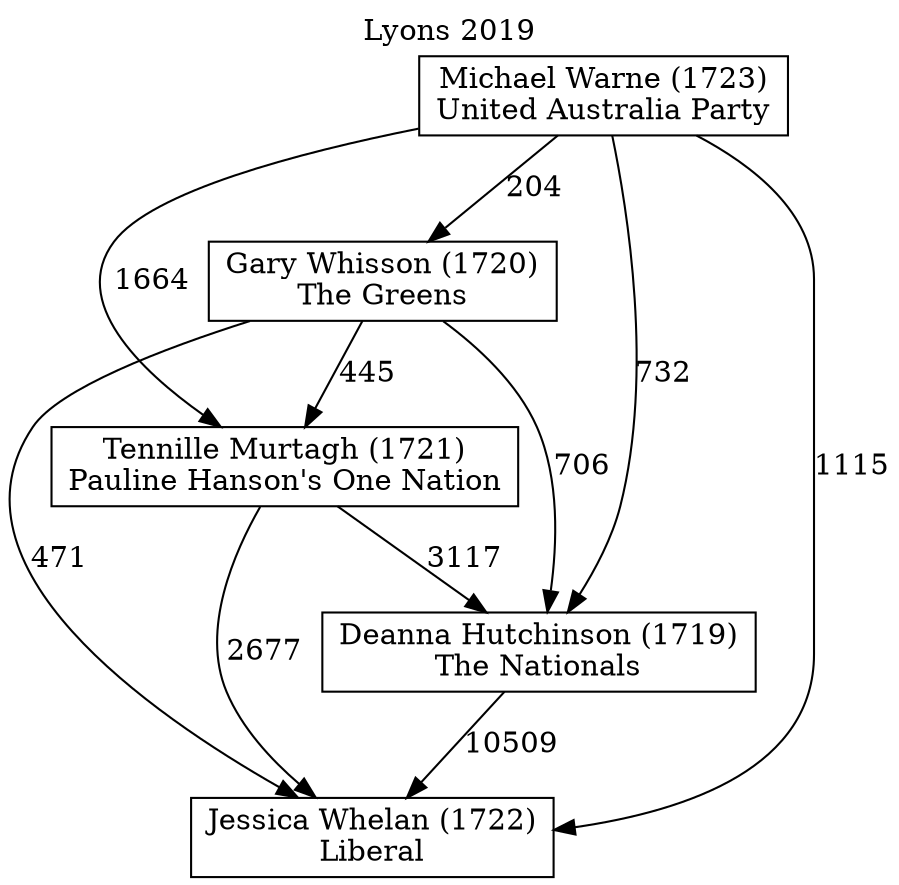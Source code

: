 // House preference flow
digraph "Jessica Whelan (1722)_Lyons_2019" {
	graph [label="Lyons 2019" labelloc=t mclimit=10]
	node [shape=box]
	"Jessica Whelan (1722)" [label="Jessica Whelan (1722)
Liberal"]
	"Deanna Hutchinson (1719)" [label="Deanna Hutchinson (1719)
The Nationals"]
	"Tennille Murtagh (1721)" [label="Tennille Murtagh (1721)
Pauline Hanson's One Nation"]
	"Gary Whisson (1720)" [label="Gary Whisson (1720)
The Greens"]
	"Michael Warne (1723)" [label="Michael Warne (1723)
United Australia Party"]
	"Deanna Hutchinson (1719)" -> "Jessica Whelan (1722)" [label=10509]
	"Tennille Murtagh (1721)" -> "Deanna Hutchinson (1719)" [label=3117]
	"Gary Whisson (1720)" -> "Tennille Murtagh (1721)" [label=445]
	"Michael Warne (1723)" -> "Gary Whisson (1720)" [label=204]
	"Tennille Murtagh (1721)" -> "Jessica Whelan (1722)" [label=2677]
	"Gary Whisson (1720)" -> "Jessica Whelan (1722)" [label=471]
	"Michael Warne (1723)" -> "Jessica Whelan (1722)" [label=1115]
	"Michael Warne (1723)" -> "Tennille Murtagh (1721)" [label=1664]
	"Gary Whisson (1720)" -> "Deanna Hutchinson (1719)" [label=706]
	"Michael Warne (1723)" -> "Deanna Hutchinson (1719)" [label=732]
}
